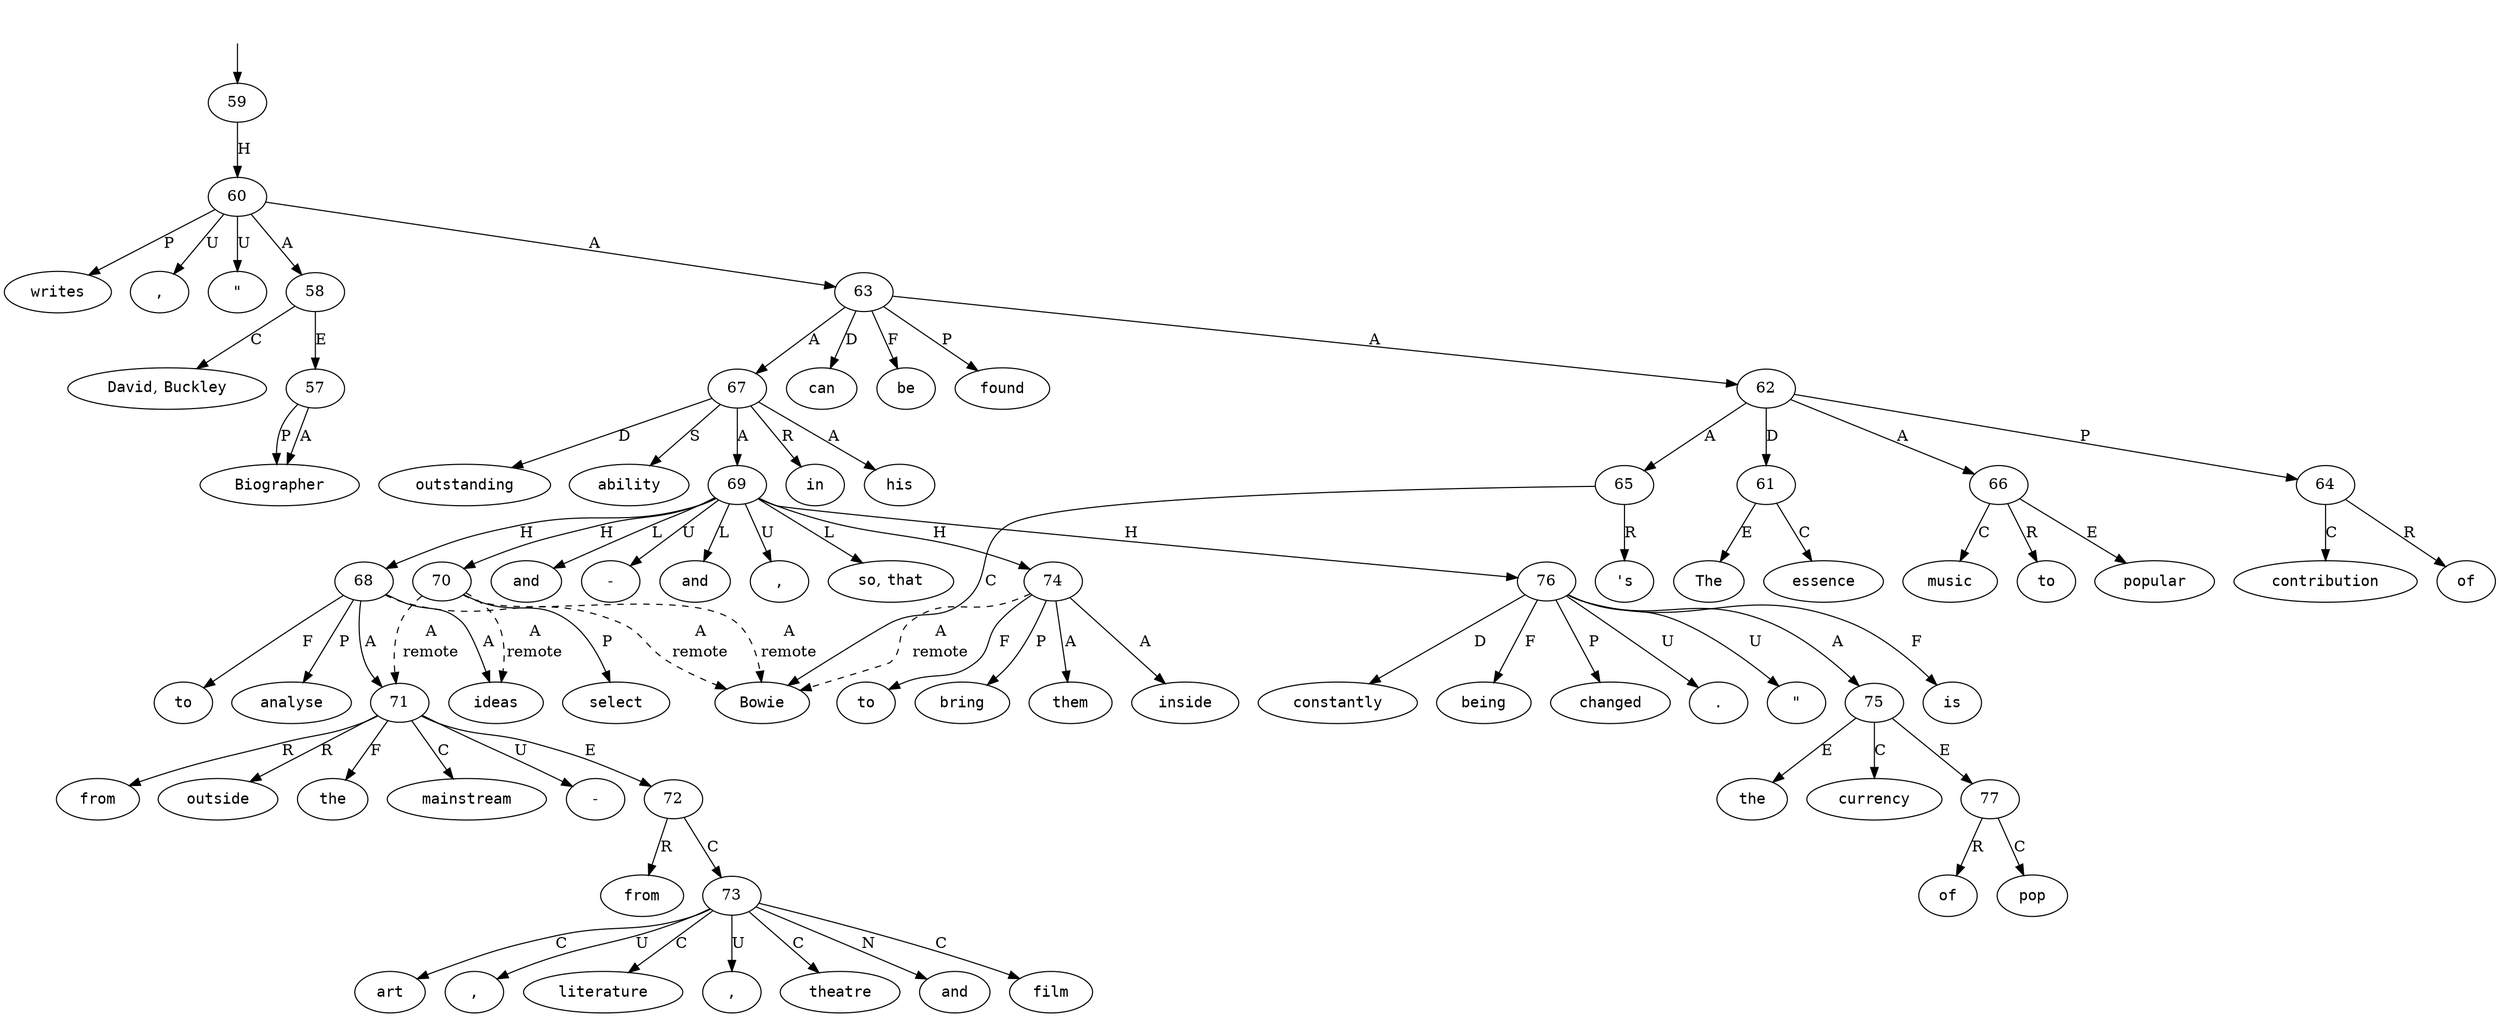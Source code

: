 digraph "512001" {
  top [ style=invis ];
  top -> 59;
  0 [ shape=oval, label=<<table align="center" border="0" cellspacing="0"><tr><td colspan="2"><font face="Courier">Biographer</font></td></tr></table>> ];
  1 [ shape=oval, label=<<table align="center" border="0" cellspacing="0"><tr><td colspan="2"><font face="Courier">David</font>,&nbsp;<font face="Courier">Buckley</font></td></tr></table>> ];
  2 [ shape=oval, label=<<table align="center" border="0" cellspacing="0"><tr><td colspan="2"><font face="Courier">writes</font></td></tr></table>> ];
  3 [ shape=oval, label=<<table align="center" border="0" cellspacing="0"><tr><td colspan="2"><font face="Courier">,</font></td></tr></table>> ];
  4 [ shape=oval, label=<<table align="center" border="0" cellspacing="0"><tr><td colspan="2"><font face="Courier">&quot;</font></td></tr></table>> ];
  5 [ shape=oval, label=<<table align="center" border="0" cellspacing="0"><tr><td colspan="2"><font face="Courier">The</font></td></tr></table>> ];
  6 [ shape=oval, label=<<table align="center" border="0" cellspacing="0"><tr><td colspan="2"><font face="Courier">essence</font></td></tr></table>> ];
  7 [ shape=oval, label=<<table align="center" border="0" cellspacing="0"><tr><td colspan="2"><font face="Courier">of</font></td></tr></table>> ];
  8 [ shape=oval, label=<<table align="center" border="0" cellspacing="0"><tr><td colspan="2"><font face="Courier">Bowie</font></td></tr></table>> ];
  9 [ shape=oval, label=<<table align="center" border="0" cellspacing="0"><tr><td colspan="2"><font face="Courier">&#x27;s</font></td></tr></table>> ];
  10 [ shape=oval, label=<<table align="center" border="0" cellspacing="0"><tr><td colspan="2"><font face="Courier">contribution</font></td></tr></table>> ];
  11 [ shape=oval, label=<<table align="center" border="0" cellspacing="0"><tr><td colspan="2"><font face="Courier">to</font></td></tr></table>> ];
  12 [ shape=oval, label=<<table align="center" border="0" cellspacing="0"><tr><td colspan="2"><font face="Courier">popular</font></td></tr></table>> ];
  13 [ shape=oval, label=<<table align="center" border="0" cellspacing="0"><tr><td colspan="2"><font face="Courier">music</font></td></tr></table>> ];
  14 [ shape=oval, label=<<table align="center" border="0" cellspacing="0"><tr><td colspan="2"><font face="Courier">can</font></td></tr></table>> ];
  15 [ shape=oval, label=<<table align="center" border="0" cellspacing="0"><tr><td colspan="2"><font face="Courier">be</font></td></tr></table>> ];
  16 [ shape=oval, label=<<table align="center" border="0" cellspacing="0"><tr><td colspan="2"><font face="Courier">found</font></td></tr></table>> ];
  17 [ shape=oval, label=<<table align="center" border="0" cellspacing="0"><tr><td colspan="2"><font face="Courier">in</font></td></tr></table>> ];
  18 [ shape=oval, label=<<table align="center" border="0" cellspacing="0"><tr><td colspan="2"><font face="Courier">his</font></td></tr></table>> ];
  19 [ shape=oval, label=<<table align="center" border="0" cellspacing="0"><tr><td colspan="2"><font face="Courier">outstanding</font></td></tr></table>> ];
  20 [ shape=oval, label=<<table align="center" border="0" cellspacing="0"><tr><td colspan="2"><font face="Courier">ability</font></td></tr></table>> ];
  21 [ shape=oval, label=<<table align="center" border="0" cellspacing="0"><tr><td colspan="2"><font face="Courier">to</font></td></tr></table>> ];
  22 [ shape=oval, label=<<table align="center" border="0" cellspacing="0"><tr><td colspan="2"><font face="Courier">analyse</font></td></tr></table>> ];
  23 [ shape=oval, label=<<table align="center" border="0" cellspacing="0"><tr><td colspan="2"><font face="Courier">and</font></td></tr></table>> ];
  24 [ shape=oval, label=<<table align="center" border="0" cellspacing="0"><tr><td colspan="2"><font face="Courier">select</font></td></tr></table>> ];
  25 [ shape=oval, label=<<table align="center" border="0" cellspacing="0"><tr><td colspan="2"><font face="Courier">ideas</font></td></tr></table>> ];
  26 [ shape=oval, label=<<table align="center" border="0" cellspacing="0"><tr><td colspan="2"><font face="Courier">from</font></td></tr></table>> ];
  27 [ shape=oval, label=<<table align="center" border="0" cellspacing="0"><tr><td colspan="2"><font face="Courier">outside</font></td></tr></table>> ];
  28 [ shape=oval, label=<<table align="center" border="0" cellspacing="0"><tr><td colspan="2"><font face="Courier">the</font></td></tr></table>> ];
  29 [ shape=oval, label=<<table align="center" border="0" cellspacing="0"><tr><td colspan="2"><font face="Courier">mainstream</font></td></tr></table>> ];
  30 [ shape=oval, label=<<table align="center" border="0" cellspacing="0"><tr><td colspan="2"><font face="Courier">-</font></td></tr></table>> ];
  31 [ shape=oval, label=<<table align="center" border="0" cellspacing="0"><tr><td colspan="2"><font face="Courier">from</font></td></tr></table>> ];
  32 [ shape=oval, label=<<table align="center" border="0" cellspacing="0"><tr><td colspan="2"><font face="Courier">art</font></td></tr></table>> ];
  33 [ shape=oval, label=<<table align="center" border="0" cellspacing="0"><tr><td colspan="2"><font face="Courier">,</font></td></tr></table>> ];
  34 [ shape=oval, label=<<table align="center" border="0" cellspacing="0"><tr><td colspan="2"><font face="Courier">literature</font></td></tr></table>> ];
  35 [ shape=oval, label=<<table align="center" border="0" cellspacing="0"><tr><td colspan="2"><font face="Courier">,</font></td></tr></table>> ];
  36 [ shape=oval, label=<<table align="center" border="0" cellspacing="0"><tr><td colspan="2"><font face="Courier">theatre</font></td></tr></table>> ];
  37 [ shape=oval, label=<<table align="center" border="0" cellspacing="0"><tr><td colspan="2"><font face="Courier">and</font></td></tr></table>> ];
  38 [ shape=oval, label=<<table align="center" border="0" cellspacing="0"><tr><td colspan="2"><font face="Courier">film</font></td></tr></table>> ];
  39 [ shape=oval, label=<<table align="center" border="0" cellspacing="0"><tr><td colspan="2"><font face="Courier">-</font></td></tr></table>> ];
  40 [ shape=oval, label=<<table align="center" border="0" cellspacing="0"><tr><td colspan="2"><font face="Courier">and</font></td></tr></table>> ];
  41 [ shape=oval, label=<<table align="center" border="0" cellspacing="0"><tr><td colspan="2"><font face="Courier">to</font></td></tr></table>> ];
  42 [ shape=oval, label=<<table align="center" border="0" cellspacing="0"><tr><td colspan="2"><font face="Courier">bring</font></td></tr></table>> ];
  43 [ shape=oval, label=<<table align="center" border="0" cellspacing="0"><tr><td colspan="2"><font face="Courier">them</font></td></tr></table>> ];
  44 [ shape=oval, label=<<table align="center" border="0" cellspacing="0"><tr><td colspan="2"><font face="Courier">inside</font></td></tr></table>> ];
  45 [ shape=oval, label=<<table align="center" border="0" cellspacing="0"><tr><td colspan="2"><font face="Courier">,</font></td></tr></table>> ];
  46 [ shape=oval, label=<<table align="center" border="0" cellspacing="0"><tr><td colspan="2"><font face="Courier">so</font>,&nbsp;<font face="Courier">that</font></td></tr></table>> ];
  47 [ shape=oval, label=<<table align="center" border="0" cellspacing="0"><tr><td colspan="2"><font face="Courier">the</font></td></tr></table>> ];
  48 [ shape=oval, label=<<table align="center" border="0" cellspacing="0"><tr><td colspan="2"><font face="Courier">currency</font></td></tr></table>> ];
  49 [ shape=oval, label=<<table align="center" border="0" cellspacing="0"><tr><td colspan="2"><font face="Courier">of</font></td></tr></table>> ];
  50 [ shape=oval, label=<<table align="center" border="0" cellspacing="0"><tr><td colspan="2"><font face="Courier">pop</font></td></tr></table>> ];
  51 [ shape=oval, label=<<table align="center" border="0" cellspacing="0"><tr><td colspan="2"><font face="Courier">is</font></td></tr></table>> ];
  52 [ shape=oval, label=<<table align="center" border="0" cellspacing="0"><tr><td colspan="2"><font face="Courier">constantly</font></td></tr></table>> ];
  53 [ shape=oval, label=<<table align="center" border="0" cellspacing="0"><tr><td colspan="2"><font face="Courier">being</font></td></tr></table>> ];
  54 [ shape=oval, label=<<table align="center" border="0" cellspacing="0"><tr><td colspan="2"><font face="Courier">changed</font></td></tr></table>> ];
  55 [ shape=oval, label=<<table align="center" border="0" cellspacing="0"><tr><td colspan="2"><font face="Courier">.</font></td></tr></table>> ];
  56 [ shape=oval, label=<<table align="center" border="0" cellspacing="0"><tr><td colspan="2"><font face="Courier">&quot;</font></td></tr></table>> ];
  57 -> 0 [ label="P" ];
  57 -> 0 [ label="A" ];
  58 -> 57 [ label="E" ];
  58 -> 1 [ label="C" ];
  59 -> 60 [ label="H" ];
  60 -> 58 [ label="A" ];
  60 -> 4 [ label="U" ];
  60 -> 3 [ label="U" ];
  60 -> 63 [ label="A" ];
  60 -> 2 [ label="P" ];
  61 -> 5 [ label="E" ];
  61 -> 6 [ label="C" ];
  62 -> 65 [ label="A" ];
  62 -> 66 [ label="A" ];
  62 -> 64 [ label="P" ];
  62 -> 61 [ label="D" ];
  63 -> 15 [ label="F" ];
  63 -> 14 [ label="D" ];
  63 -> 62 [ label="A" ];
  63 -> 16 [ label="P" ];
  63 -> 67 [ label="A" ];
  64 -> 10 [ label="C" ];
  64 -> 7 [ label="R" ];
  65 -> 9 [ label="R" ];
  65 -> 8 [ label="C" ];
  66 -> 12 [ label="E" ];
  66 -> 13 [ label="C" ];
  66 -> 11 [ label="R" ];
  67 -> 20 [ label="S" ];
  67 -> 17 [ label="R" ];
  67 -> 69 [ label="A" ];
  67 -> 19 [ label="D" ];
  67 -> 18 [ label="A" ];
  68 -> 21 [ label="F" ];
  68 -> 8 [ label=<<table align="center" border="0" cellspacing="0"><tr><td colspan="1">A</td></tr><tr><td>remote</td></tr></table>>, style=dashed ];
  68 -> 71 [ label="A" ];
  68 -> 25 [ label="A" ];
  68 -> 22 [ label="P" ];
  69 -> 45 [ label="U" ];
  69 -> 76 [ label="H" ];
  69 -> 40 [ label="L" ];
  69 -> 74 [ label="H" ];
  69 -> 23 [ label="L" ];
  69 -> 70 [ label="H" ];
  69 -> 68 [ label="H" ];
  69 -> 39 [ label="U" ];
  69 -> 46 [ label="L" ];
  70 -> 8 [ label=<<table align="center" border="0" cellspacing="0"><tr><td colspan="1">A</td></tr><tr><td>remote</td></tr></table>>, style=dashed ];
  70 -> 71 [ label=<<table align="center" border="0" cellspacing="0"><tr><td colspan="1">A</td></tr><tr><td>remote</td></tr></table>>, style=dashed ];
  70 -> 24 [ label="P" ];
  70 -> 25 [ label=<<table align="center" border="0" cellspacing="0"><tr><td colspan="1">A</td></tr><tr><td>remote</td></tr></table>>, style=dashed ];
  71 -> 72 [ label="E" ];
  71 -> 26 [ label="R" ];
  71 -> 29 [ label="C" ];
  71 -> 27 [ label="R" ];
  71 -> 28 [ label="F" ];
  71 -> 30 [ label="U" ];
  72 -> 31 [ label="R" ];
  72 -> 73 [ label="C" ];
  73 -> 32 [ label="C" ];
  73 -> 38 [ label="C" ];
  73 -> 36 [ label="C" ];
  73 -> 33 [ label="U" ];
  73 -> 34 [ label="C" ];
  73 -> 37 [ label="N" ];
  73 -> 35 [ label="U" ];
  74 -> 43 [ label="A" ];
  74 -> 8 [ label=<<table align="center" border="0" cellspacing="0"><tr><td colspan="1">A</td></tr><tr><td>remote</td></tr></table>>, style=dashed ];
  74 -> 42 [ label="P" ];
  74 -> 41 [ label="F" ];
  74 -> 44 [ label="A" ];
  75 -> 47 [ label="E" ];
  75 -> 48 [ label="C" ];
  75 -> 77 [ label="E" ];
  76 -> 52 [ label="D" ];
  76 -> 56 [ label="U" ];
  76 -> 54 [ label="P" ];
  76 -> 75 [ label="A" ];
  76 -> 53 [ label="F" ];
  76 -> 55 [ label="U" ];
  76 -> 51 [ label="F" ];
  77 -> 49 [ label="R" ];
  77 -> 50 [ label="C" ];
}

